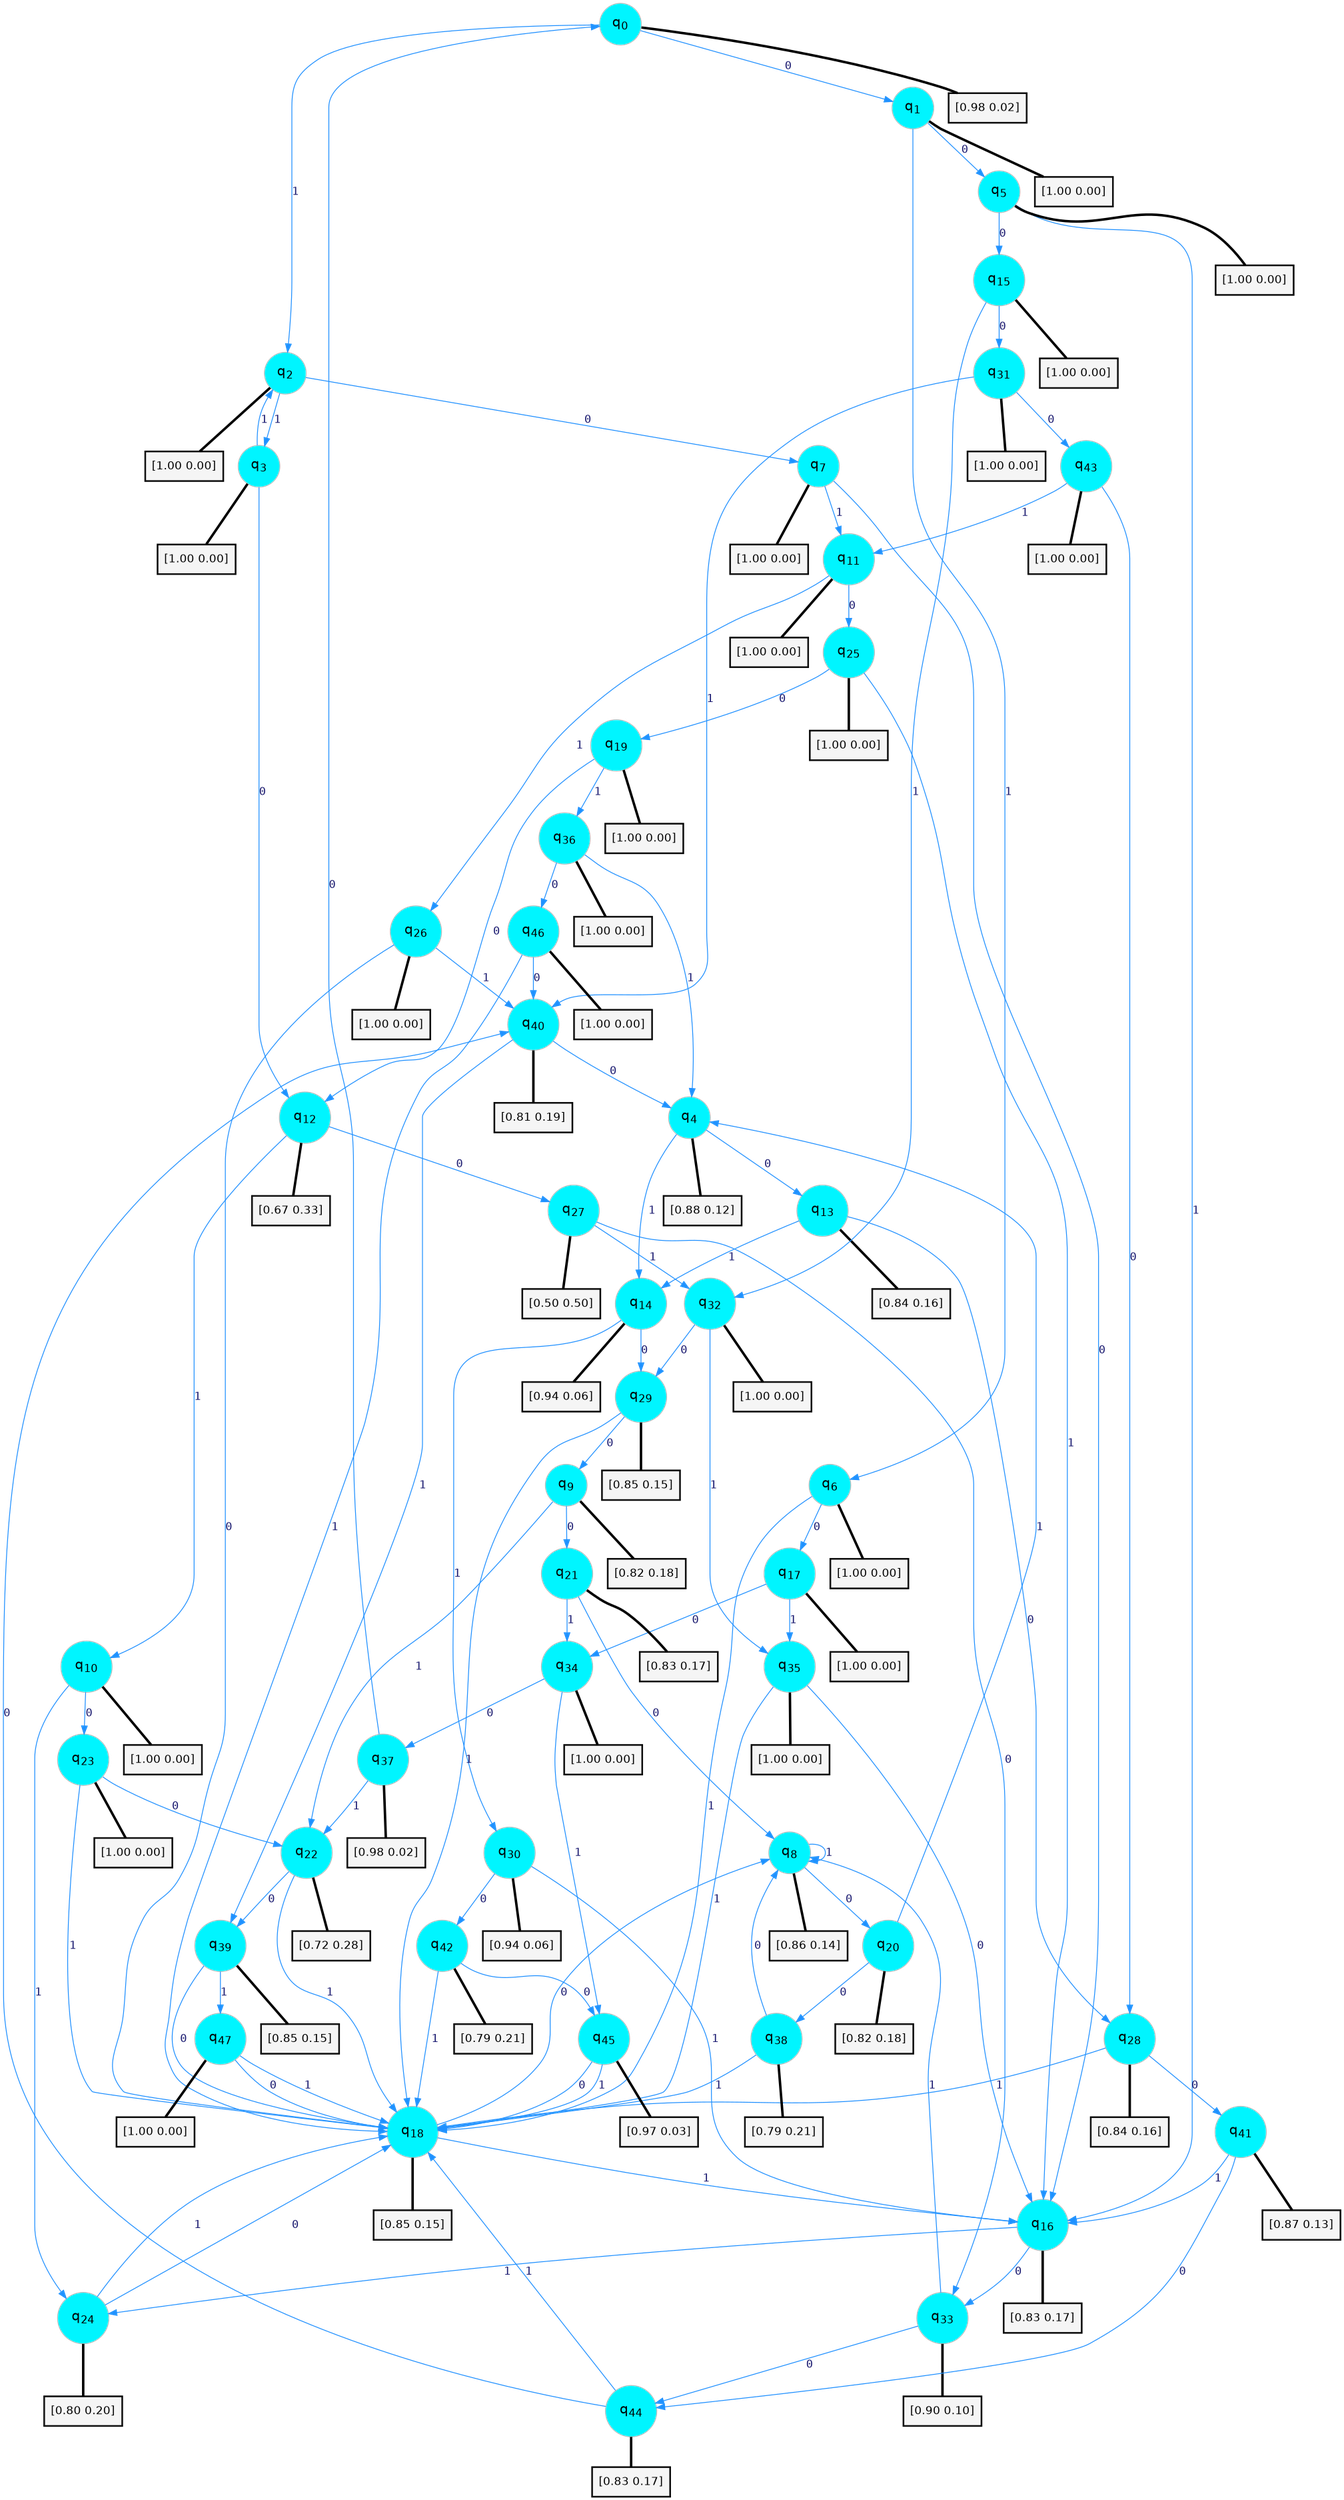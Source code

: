digraph G {
graph [
bgcolor=transparent, dpi=300, rankdir=TD, size="40,25"];
node [
color=gray, fillcolor=turquoise1, fontcolor=black, fontname=Helvetica, fontsize=16, fontweight=bold, shape=circle, style=filled];
edge [
arrowsize=1, color=dodgerblue1, fontcolor=midnightblue, fontname=courier, fontweight=bold, penwidth=1, style=solid, weight=20];
0[label=<q<SUB>0</SUB>>];
1[label=<q<SUB>1</SUB>>];
2[label=<q<SUB>2</SUB>>];
3[label=<q<SUB>3</SUB>>];
4[label=<q<SUB>4</SUB>>];
5[label=<q<SUB>5</SUB>>];
6[label=<q<SUB>6</SUB>>];
7[label=<q<SUB>7</SUB>>];
8[label=<q<SUB>8</SUB>>];
9[label=<q<SUB>9</SUB>>];
10[label=<q<SUB>10</SUB>>];
11[label=<q<SUB>11</SUB>>];
12[label=<q<SUB>12</SUB>>];
13[label=<q<SUB>13</SUB>>];
14[label=<q<SUB>14</SUB>>];
15[label=<q<SUB>15</SUB>>];
16[label=<q<SUB>16</SUB>>];
17[label=<q<SUB>17</SUB>>];
18[label=<q<SUB>18</SUB>>];
19[label=<q<SUB>19</SUB>>];
20[label=<q<SUB>20</SUB>>];
21[label=<q<SUB>21</SUB>>];
22[label=<q<SUB>22</SUB>>];
23[label=<q<SUB>23</SUB>>];
24[label=<q<SUB>24</SUB>>];
25[label=<q<SUB>25</SUB>>];
26[label=<q<SUB>26</SUB>>];
27[label=<q<SUB>27</SUB>>];
28[label=<q<SUB>28</SUB>>];
29[label=<q<SUB>29</SUB>>];
30[label=<q<SUB>30</SUB>>];
31[label=<q<SUB>31</SUB>>];
32[label=<q<SUB>32</SUB>>];
33[label=<q<SUB>33</SUB>>];
34[label=<q<SUB>34</SUB>>];
35[label=<q<SUB>35</SUB>>];
36[label=<q<SUB>36</SUB>>];
37[label=<q<SUB>37</SUB>>];
38[label=<q<SUB>38</SUB>>];
39[label=<q<SUB>39</SUB>>];
40[label=<q<SUB>40</SUB>>];
41[label=<q<SUB>41</SUB>>];
42[label=<q<SUB>42</SUB>>];
43[label=<q<SUB>43</SUB>>];
44[label=<q<SUB>44</SUB>>];
45[label=<q<SUB>45</SUB>>];
46[label=<q<SUB>46</SUB>>];
47[label=<q<SUB>47</SUB>>];
48[label="[0.98 0.02]", shape=box,fontcolor=black, fontname=Helvetica, fontsize=14, penwidth=2, fillcolor=whitesmoke,color=black];
49[label="[1.00 0.00]", shape=box,fontcolor=black, fontname=Helvetica, fontsize=14, penwidth=2, fillcolor=whitesmoke,color=black];
50[label="[1.00 0.00]", shape=box,fontcolor=black, fontname=Helvetica, fontsize=14, penwidth=2, fillcolor=whitesmoke,color=black];
51[label="[1.00 0.00]", shape=box,fontcolor=black, fontname=Helvetica, fontsize=14, penwidth=2, fillcolor=whitesmoke,color=black];
52[label="[0.88 0.12]", shape=box,fontcolor=black, fontname=Helvetica, fontsize=14, penwidth=2, fillcolor=whitesmoke,color=black];
53[label="[1.00 0.00]", shape=box,fontcolor=black, fontname=Helvetica, fontsize=14, penwidth=2, fillcolor=whitesmoke,color=black];
54[label="[1.00 0.00]", shape=box,fontcolor=black, fontname=Helvetica, fontsize=14, penwidth=2, fillcolor=whitesmoke,color=black];
55[label="[1.00 0.00]", shape=box,fontcolor=black, fontname=Helvetica, fontsize=14, penwidth=2, fillcolor=whitesmoke,color=black];
56[label="[0.86 0.14]", shape=box,fontcolor=black, fontname=Helvetica, fontsize=14, penwidth=2, fillcolor=whitesmoke,color=black];
57[label="[0.82 0.18]", shape=box,fontcolor=black, fontname=Helvetica, fontsize=14, penwidth=2, fillcolor=whitesmoke,color=black];
58[label="[1.00 0.00]", shape=box,fontcolor=black, fontname=Helvetica, fontsize=14, penwidth=2, fillcolor=whitesmoke,color=black];
59[label="[1.00 0.00]", shape=box,fontcolor=black, fontname=Helvetica, fontsize=14, penwidth=2, fillcolor=whitesmoke,color=black];
60[label="[0.67 0.33]", shape=box,fontcolor=black, fontname=Helvetica, fontsize=14, penwidth=2, fillcolor=whitesmoke,color=black];
61[label="[0.84 0.16]", shape=box,fontcolor=black, fontname=Helvetica, fontsize=14, penwidth=2, fillcolor=whitesmoke,color=black];
62[label="[0.94 0.06]", shape=box,fontcolor=black, fontname=Helvetica, fontsize=14, penwidth=2, fillcolor=whitesmoke,color=black];
63[label="[1.00 0.00]", shape=box,fontcolor=black, fontname=Helvetica, fontsize=14, penwidth=2, fillcolor=whitesmoke,color=black];
64[label="[0.83 0.17]", shape=box,fontcolor=black, fontname=Helvetica, fontsize=14, penwidth=2, fillcolor=whitesmoke,color=black];
65[label="[1.00 0.00]", shape=box,fontcolor=black, fontname=Helvetica, fontsize=14, penwidth=2, fillcolor=whitesmoke,color=black];
66[label="[0.85 0.15]", shape=box,fontcolor=black, fontname=Helvetica, fontsize=14, penwidth=2, fillcolor=whitesmoke,color=black];
67[label="[1.00 0.00]", shape=box,fontcolor=black, fontname=Helvetica, fontsize=14, penwidth=2, fillcolor=whitesmoke,color=black];
68[label="[0.82 0.18]", shape=box,fontcolor=black, fontname=Helvetica, fontsize=14, penwidth=2, fillcolor=whitesmoke,color=black];
69[label="[0.83 0.17]", shape=box,fontcolor=black, fontname=Helvetica, fontsize=14, penwidth=2, fillcolor=whitesmoke,color=black];
70[label="[0.72 0.28]", shape=box,fontcolor=black, fontname=Helvetica, fontsize=14, penwidth=2, fillcolor=whitesmoke,color=black];
71[label="[1.00 0.00]", shape=box,fontcolor=black, fontname=Helvetica, fontsize=14, penwidth=2, fillcolor=whitesmoke,color=black];
72[label="[0.80 0.20]", shape=box,fontcolor=black, fontname=Helvetica, fontsize=14, penwidth=2, fillcolor=whitesmoke,color=black];
73[label="[1.00 0.00]", shape=box,fontcolor=black, fontname=Helvetica, fontsize=14, penwidth=2, fillcolor=whitesmoke,color=black];
74[label="[1.00 0.00]", shape=box,fontcolor=black, fontname=Helvetica, fontsize=14, penwidth=2, fillcolor=whitesmoke,color=black];
75[label="[0.50 0.50]", shape=box,fontcolor=black, fontname=Helvetica, fontsize=14, penwidth=2, fillcolor=whitesmoke,color=black];
76[label="[0.84 0.16]", shape=box,fontcolor=black, fontname=Helvetica, fontsize=14, penwidth=2, fillcolor=whitesmoke,color=black];
77[label="[0.85 0.15]", shape=box,fontcolor=black, fontname=Helvetica, fontsize=14, penwidth=2, fillcolor=whitesmoke,color=black];
78[label="[0.94 0.06]", shape=box,fontcolor=black, fontname=Helvetica, fontsize=14, penwidth=2, fillcolor=whitesmoke,color=black];
79[label="[1.00 0.00]", shape=box,fontcolor=black, fontname=Helvetica, fontsize=14, penwidth=2, fillcolor=whitesmoke,color=black];
80[label="[1.00 0.00]", shape=box,fontcolor=black, fontname=Helvetica, fontsize=14, penwidth=2, fillcolor=whitesmoke,color=black];
81[label="[0.90 0.10]", shape=box,fontcolor=black, fontname=Helvetica, fontsize=14, penwidth=2, fillcolor=whitesmoke,color=black];
82[label="[1.00 0.00]", shape=box,fontcolor=black, fontname=Helvetica, fontsize=14, penwidth=2, fillcolor=whitesmoke,color=black];
83[label="[1.00 0.00]", shape=box,fontcolor=black, fontname=Helvetica, fontsize=14, penwidth=2, fillcolor=whitesmoke,color=black];
84[label="[1.00 0.00]", shape=box,fontcolor=black, fontname=Helvetica, fontsize=14, penwidth=2, fillcolor=whitesmoke,color=black];
85[label="[0.98 0.02]", shape=box,fontcolor=black, fontname=Helvetica, fontsize=14, penwidth=2, fillcolor=whitesmoke,color=black];
86[label="[0.79 0.21]", shape=box,fontcolor=black, fontname=Helvetica, fontsize=14, penwidth=2, fillcolor=whitesmoke,color=black];
87[label="[0.85 0.15]", shape=box,fontcolor=black, fontname=Helvetica, fontsize=14, penwidth=2, fillcolor=whitesmoke,color=black];
88[label="[0.81 0.19]", shape=box,fontcolor=black, fontname=Helvetica, fontsize=14, penwidth=2, fillcolor=whitesmoke,color=black];
89[label="[0.87 0.13]", shape=box,fontcolor=black, fontname=Helvetica, fontsize=14, penwidth=2, fillcolor=whitesmoke,color=black];
90[label="[0.79 0.21]", shape=box,fontcolor=black, fontname=Helvetica, fontsize=14, penwidth=2, fillcolor=whitesmoke,color=black];
91[label="[1.00 0.00]", shape=box,fontcolor=black, fontname=Helvetica, fontsize=14, penwidth=2, fillcolor=whitesmoke,color=black];
92[label="[0.83 0.17]", shape=box,fontcolor=black, fontname=Helvetica, fontsize=14, penwidth=2, fillcolor=whitesmoke,color=black];
93[label="[0.97 0.03]", shape=box,fontcolor=black, fontname=Helvetica, fontsize=14, penwidth=2, fillcolor=whitesmoke,color=black];
94[label="[1.00 0.00]", shape=box,fontcolor=black, fontname=Helvetica, fontsize=14, penwidth=2, fillcolor=whitesmoke,color=black];
95[label="[1.00 0.00]", shape=box,fontcolor=black, fontname=Helvetica, fontsize=14, penwidth=2, fillcolor=whitesmoke,color=black];
0->1 [label=0];
0->2 [label=1];
0->48 [arrowhead=none, penwidth=3,color=black];
1->5 [label=0];
1->6 [label=1];
1->49 [arrowhead=none, penwidth=3,color=black];
2->7 [label=0];
2->3 [label=1];
2->50 [arrowhead=none, penwidth=3,color=black];
3->12 [label=0];
3->2 [label=1];
3->51 [arrowhead=none, penwidth=3,color=black];
4->13 [label=0];
4->14 [label=1];
4->52 [arrowhead=none, penwidth=3,color=black];
5->15 [label=0];
5->16 [label=1];
5->53 [arrowhead=none, penwidth=3,color=black];
6->17 [label=0];
6->18 [label=1];
6->54 [arrowhead=none, penwidth=3,color=black];
7->16 [label=0];
7->11 [label=1];
7->55 [arrowhead=none, penwidth=3,color=black];
8->20 [label=0];
8->8 [label=1];
8->56 [arrowhead=none, penwidth=3,color=black];
9->21 [label=0];
9->22 [label=1];
9->57 [arrowhead=none, penwidth=3,color=black];
10->23 [label=0];
10->24 [label=1];
10->58 [arrowhead=none, penwidth=3,color=black];
11->25 [label=0];
11->26 [label=1];
11->59 [arrowhead=none, penwidth=3,color=black];
12->27 [label=0];
12->10 [label=1];
12->60 [arrowhead=none, penwidth=3,color=black];
13->28 [label=0];
13->14 [label=1];
13->61 [arrowhead=none, penwidth=3,color=black];
14->29 [label=0];
14->30 [label=1];
14->62 [arrowhead=none, penwidth=3,color=black];
15->31 [label=0];
15->32 [label=1];
15->63 [arrowhead=none, penwidth=3,color=black];
16->33 [label=0];
16->24 [label=1];
16->64 [arrowhead=none, penwidth=3,color=black];
17->34 [label=0];
17->35 [label=1];
17->65 [arrowhead=none, penwidth=3,color=black];
18->8 [label=0];
18->16 [label=1];
18->66 [arrowhead=none, penwidth=3,color=black];
19->12 [label=0];
19->36 [label=1];
19->67 [arrowhead=none, penwidth=3,color=black];
20->38 [label=0];
20->4 [label=1];
20->68 [arrowhead=none, penwidth=3,color=black];
21->8 [label=0];
21->34 [label=1];
21->69 [arrowhead=none, penwidth=3,color=black];
22->39 [label=0];
22->18 [label=1];
22->70 [arrowhead=none, penwidth=3,color=black];
23->22 [label=0];
23->18 [label=1];
23->71 [arrowhead=none, penwidth=3,color=black];
24->18 [label=0];
24->18 [label=1];
24->72 [arrowhead=none, penwidth=3,color=black];
25->19 [label=0];
25->16 [label=1];
25->73 [arrowhead=none, penwidth=3,color=black];
26->18 [label=0];
26->40 [label=1];
26->74 [arrowhead=none, penwidth=3,color=black];
27->33 [label=0];
27->32 [label=1];
27->75 [arrowhead=none, penwidth=3,color=black];
28->41 [label=0];
28->18 [label=1];
28->76 [arrowhead=none, penwidth=3,color=black];
29->9 [label=0];
29->18 [label=1];
29->77 [arrowhead=none, penwidth=3,color=black];
30->42 [label=0];
30->16 [label=1];
30->78 [arrowhead=none, penwidth=3,color=black];
31->43 [label=0];
31->40 [label=1];
31->79 [arrowhead=none, penwidth=3,color=black];
32->29 [label=0];
32->35 [label=1];
32->80 [arrowhead=none, penwidth=3,color=black];
33->44 [label=0];
33->8 [label=1];
33->81 [arrowhead=none, penwidth=3,color=black];
34->37 [label=0];
34->45 [label=1];
34->82 [arrowhead=none, penwidth=3,color=black];
35->16 [label=0];
35->18 [label=1];
35->83 [arrowhead=none, penwidth=3,color=black];
36->46 [label=0];
36->4 [label=1];
36->84 [arrowhead=none, penwidth=3,color=black];
37->0 [label=0];
37->22 [label=1];
37->85 [arrowhead=none, penwidth=3,color=black];
38->8 [label=0];
38->18 [label=1];
38->86 [arrowhead=none, penwidth=3,color=black];
39->18 [label=0];
39->47 [label=1];
39->87 [arrowhead=none, penwidth=3,color=black];
40->4 [label=0];
40->39 [label=1];
40->88 [arrowhead=none, penwidth=3,color=black];
41->44 [label=0];
41->16 [label=1];
41->89 [arrowhead=none, penwidth=3,color=black];
42->45 [label=0];
42->18 [label=1];
42->90 [arrowhead=none, penwidth=3,color=black];
43->28 [label=0];
43->11 [label=1];
43->91 [arrowhead=none, penwidth=3,color=black];
44->40 [label=0];
44->18 [label=1];
44->92 [arrowhead=none, penwidth=3,color=black];
45->18 [label=0];
45->18 [label=1];
45->93 [arrowhead=none, penwidth=3,color=black];
46->40 [label=0];
46->18 [label=1];
46->94 [arrowhead=none, penwidth=3,color=black];
47->18 [label=0];
47->18 [label=1];
47->95 [arrowhead=none, penwidth=3,color=black];
}
